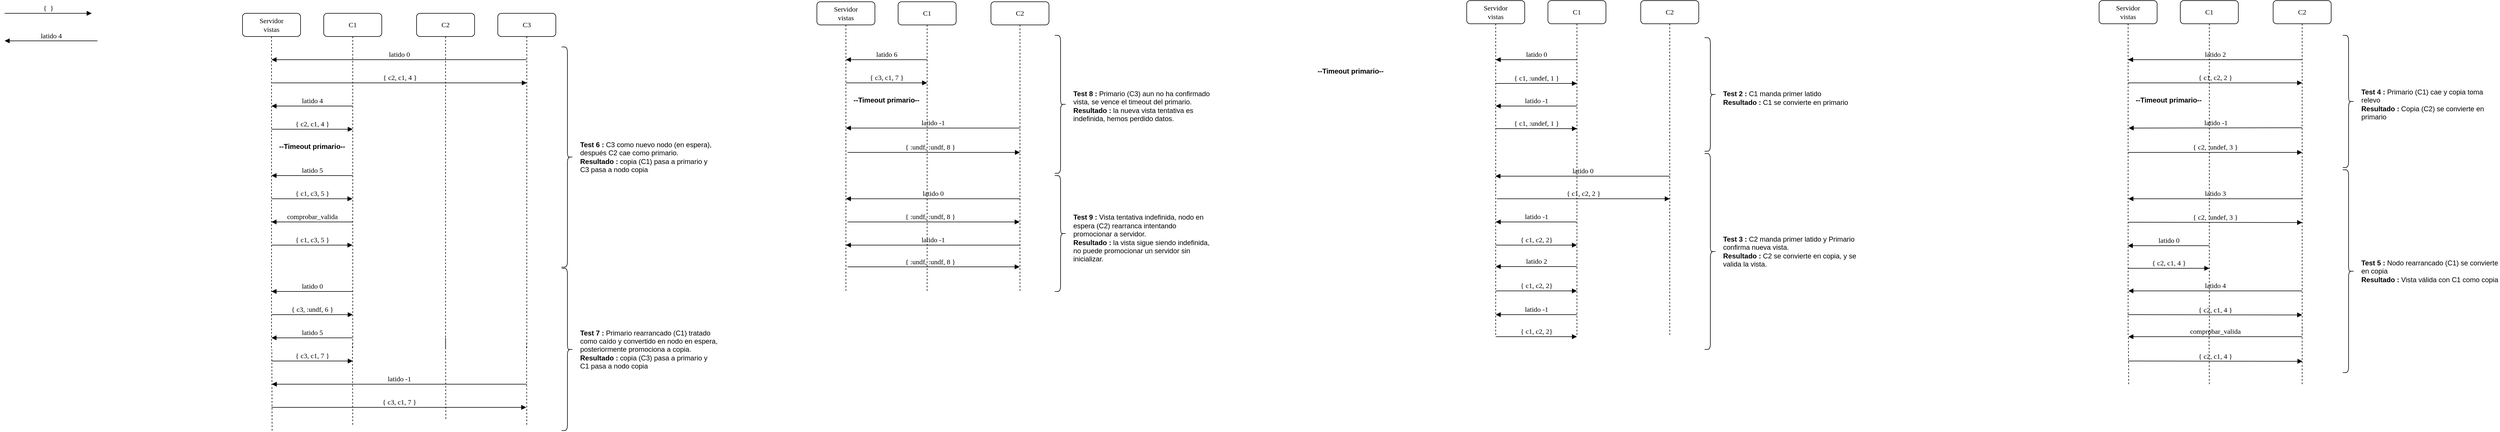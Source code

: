 <mxfile version="12.3.8" type="device" pages="1"><diagram name="Page-1" id="13e1069c-82ec-6db2-03f1-153e76fe0fe0"><mxGraphModel dx="2522" dy="713" grid="1" gridSize="10" guides="1" tooltips="1" connect="1" arrows="1" fold="1" page="1" pageScale="1" pageWidth="1100" pageHeight="850" background="#ffffff" math="0" shadow="0"><root><mxCell id="0"/><mxCell id="1" parent="0"/><mxCell id="7baba1c4bc27f4b0-2" value="C1" style="shape=umlLifeline;perimeter=lifelinePerimeter;whiteSpace=wrap;html=1;container=1;collapsible=0;recursiveResize=0;outlineConnect=0;rounded=1;shadow=0;comic=0;labelBackgroundColor=none;strokeWidth=1;fontFamily=Verdana;fontSize=12;align=center;" parent="1" vertex="1"><mxGeometry x="340" y="80" width="100" height="580" as="geometry"/></mxCell><mxCell id="7baba1c4bc27f4b0-3" value="C2" style="shape=umlLifeline;perimeter=lifelinePerimeter;whiteSpace=wrap;html=1;container=1;collapsible=0;recursiveResize=0;outlineConnect=0;rounded=1;shadow=0;comic=0;labelBackgroundColor=none;strokeWidth=1;fontFamily=Verdana;fontSize=12;align=center;" parent="1" vertex="1"><mxGeometry x="500" y="80" width="100" height="580" as="geometry"/></mxCell><mxCell id="7baba1c4bc27f4b0-4" value="C3" style="shape=umlLifeline;perimeter=lifelinePerimeter;whiteSpace=wrap;html=1;container=1;collapsible=0;recursiveResize=0;outlineConnect=0;rounded=1;shadow=0;comic=0;labelBackgroundColor=none;strokeWidth=1;fontFamily=Verdana;fontSize=12;align=center;" parent="1" vertex="1"><mxGeometry x="640" y="80" width="100" height="580" as="geometry"/></mxCell><mxCell id="7baba1c4bc27f4b0-8" value="Servidor &lt;br&gt;vistas" style="shape=umlLifeline;perimeter=lifelinePerimeter;whiteSpace=wrap;html=1;container=1;collapsible=0;recursiveResize=0;outlineConnect=0;rounded=1;shadow=0;comic=0;labelBackgroundColor=none;strokeWidth=1;fontFamily=Verdana;fontSize=12;align=center;" parent="1" vertex="1"><mxGeometry x="200" y="80" width="100" height="580" as="geometry"/></mxCell><mxCell id="7baba1c4bc27f4b0-11" value="{ c2, c1, 4 }" style="html=1;verticalAlign=bottom;endArrow=block;labelBackgroundColor=none;fontFamily=Verdana;fontSize=12;edgeStyle=elbowEdgeStyle;elbow=vertical;" parent="1" edge="1"><mxGeometry relative="1" as="geometry"><mxPoint x="251" y="200" as="sourcePoint"/><mxPoint x="690" y="200" as="targetPoint"/></mxGeometry></mxCell><mxCell id="7baba1c4bc27f4b0-14" value="{&amp;nbsp; }" style="html=1;verticalAlign=bottom;endArrow=block;entryX=0;entryY=0;labelBackgroundColor=none;fontFamily=Verdana;fontSize=12;edgeStyle=elbowEdgeStyle;elbow=vertical;" parent="1" edge="1"><mxGeometry relative="1" as="geometry"><mxPoint x="-210" y="80" as="sourcePoint"/><mxPoint x="-60" y="80" as="targetPoint"/></mxGeometry></mxCell><mxCell id="XO_aRqzi54VcB30amm5z-2" value="" style="shape=curlyBracket;whiteSpace=wrap;html=1;rounded=1;rotation=-180;" vertex="1" parent="1"><mxGeometry x="750" y="138" width="20" height="380" as="geometry"/></mxCell><mxCell id="XO_aRqzi54VcB30amm5z-3" value="latido 4" style="html=1;verticalAlign=bottom;endArrow=block;labelBackgroundColor=none;fontFamily=Verdana;fontSize=12;edgeStyle=elbowEdgeStyle;elbow=vertical;" edge="1" parent="1"><mxGeometry relative="1" as="geometry"><mxPoint x="-50" y="127.5" as="sourcePoint"/><mxPoint x="-210" y="127.5" as="targetPoint"/></mxGeometry></mxCell><mxCell id="XO_aRqzi54VcB30amm5z-4" value="latido 0" style="html=1;verticalAlign=bottom;endArrow=block;labelBackgroundColor=none;fontFamily=Verdana;fontSize=12;edgeStyle=elbowEdgeStyle;elbow=vertical;" edge="1" parent="1"><mxGeometry relative="1" as="geometry"><mxPoint x="689.5" y="160" as="sourcePoint"/><mxPoint x="250" y="160" as="targetPoint"/></mxGeometry></mxCell><mxCell id="XO_aRqzi54VcB30amm5z-5" value="latido 4" style="html=1;verticalAlign=bottom;endArrow=block;labelBackgroundColor=none;fontFamily=Verdana;fontSize=12;edgeStyle=elbowEdgeStyle;elbow=vertical;" edge="1" parent="1"><mxGeometry relative="1" as="geometry"><mxPoint x="390" y="240" as="sourcePoint"/><mxPoint x="250" y="240" as="targetPoint"/></mxGeometry></mxCell><mxCell id="XO_aRqzi54VcB30amm5z-6" value="{ c2, c1, 4 }" style="html=1;verticalAlign=bottom;endArrow=block;entryX=0.5;entryY=0.344;labelBackgroundColor=none;fontFamily=Verdana;fontSize=12;edgeStyle=elbowEdgeStyle;elbow=vertical;entryDx=0;entryDy=0;entryPerimeter=0;" edge="1" parent="1" target="7baba1c4bc27f4b0-2"><mxGeometry relative="1" as="geometry"><mxPoint x="250" y="280" as="sourcePoint"/><mxPoint x="375" y="279.5" as="targetPoint"/></mxGeometry></mxCell><mxCell id="XO_aRqzi54VcB30amm5z-8" value="--Timeout primario--" style="text;html=1;strokeColor=none;fillColor=none;align=center;verticalAlign=middle;whiteSpace=wrap;rounded=0;fontStyle=1" vertex="1" parent="1"><mxGeometry x="260" y="300" width="120" height="20" as="geometry"/></mxCell><mxCell id="XO_aRqzi54VcB30amm5z-9" value="latido 5" style="html=1;verticalAlign=bottom;endArrow=block;labelBackgroundColor=none;fontFamily=Verdana;fontSize=12;edgeStyle=elbowEdgeStyle;elbow=vertical;" edge="1" parent="1"><mxGeometry relative="1" as="geometry"><mxPoint x="390" y="360" as="sourcePoint"/><mxPoint x="250" y="360" as="targetPoint"/></mxGeometry></mxCell><mxCell id="XO_aRqzi54VcB30amm5z-10" value="{ c1, c3, 5 }" style="html=1;verticalAlign=bottom;endArrow=block;labelBackgroundColor=none;fontFamily=Verdana;fontSize=12;edgeStyle=elbowEdgeStyle;elbow=vertical;" edge="1" parent="1" target="7baba1c4bc27f4b0-2"><mxGeometry relative="1" as="geometry"><mxPoint x="250" y="400" as="sourcePoint"/><mxPoint x="360" y="400" as="targetPoint"/></mxGeometry></mxCell><mxCell id="XO_aRqzi54VcB30amm5z-11" value="comprobar_valida" style="html=1;verticalAlign=bottom;endArrow=block;labelBackgroundColor=none;fontFamily=Verdana;fontSize=12;edgeStyle=elbowEdgeStyle;elbow=vertical;" edge="1" parent="1" target="7baba1c4bc27f4b0-8"><mxGeometry relative="1" as="geometry"><mxPoint x="390" y="440" as="sourcePoint"/><mxPoint x="260" y="440" as="targetPoint"/></mxGeometry></mxCell><mxCell id="XO_aRqzi54VcB30amm5z-12" value="{ c1, c3, 5 }" style="html=1;verticalAlign=bottom;endArrow=block;labelBackgroundColor=none;fontFamily=Verdana;fontSize=12;edgeStyle=elbowEdgeStyle;elbow=vertical;" edge="1" parent="1" target="7baba1c4bc27f4b0-2"><mxGeometry relative="1" as="geometry"><mxPoint x="250" y="480" as="sourcePoint"/><mxPoint x="375" y="480" as="targetPoint"/></mxGeometry></mxCell><mxCell id="XO_aRqzi54VcB30amm5z-13" value="latido 0" style="html=1;verticalAlign=bottom;endArrow=block;labelBackgroundColor=none;fontFamily=Verdana;fontSize=12;edgeStyle=elbowEdgeStyle;elbow=vertical;" edge="1" parent="1" target="7baba1c4bc27f4b0-8"><mxGeometry relative="1" as="geometry"><mxPoint x="390" y="560" as="sourcePoint"/><mxPoint x="260" y="560" as="targetPoint"/></mxGeometry></mxCell><mxCell id="XO_aRqzi54VcB30amm5z-14" value="{ c3, :undf, 6 }" style="html=1;verticalAlign=bottom;endArrow=block;entryX=0.5;entryY=0.897;labelBackgroundColor=none;fontFamily=Verdana;fontSize=12;edgeStyle=elbowEdgeStyle;elbow=vertical;entryDx=0;entryDy=0;entryPerimeter=0;" edge="1" parent="1" target="7baba1c4bc27f4b0-2"><mxGeometry relative="1" as="geometry"><mxPoint x="250" y="600" as="sourcePoint"/><mxPoint x="375" y="600" as="targetPoint"/></mxGeometry></mxCell><mxCell id="XO_aRqzi54VcB30amm5z-15" value="latido 5" style="html=1;verticalAlign=bottom;endArrow=block;labelBackgroundColor=none;fontFamily=Verdana;fontSize=12;edgeStyle=elbowEdgeStyle;elbow=vertical;" edge="1" parent="1"><mxGeometry relative="1" as="geometry"><mxPoint x="390" y="640" as="sourcePoint"/><mxPoint x="250" y="640" as="targetPoint"/></mxGeometry></mxCell><mxCell id="XO_aRqzi54VcB30amm5z-16" value="{ c3, c1, 7 }" style="html=1;verticalAlign=bottom;endArrow=block;entryX=0.5;entryY=0.897;labelBackgroundColor=none;fontFamily=Verdana;fontSize=12;edgeStyle=elbowEdgeStyle;elbow=vertical;entryDx=0;entryDy=0;entryPerimeter=0;" edge="1" parent="1"><mxGeometry relative="1" as="geometry"><mxPoint x="250" y="680" as="sourcePoint"/><mxPoint x="390" y="680" as="targetPoint"/></mxGeometry></mxCell><mxCell id="XO_aRqzi54VcB30amm5z-17" value="" style="endArrow=none;dashed=1;html=1;" edge="1" parent="1"><mxGeometry width="50" height="50" relative="1" as="geometry"><mxPoint x="251" y="800" as="sourcePoint"/><mxPoint x="250.5" y="660" as="targetPoint"/></mxGeometry></mxCell><mxCell id="XO_aRqzi54VcB30amm5z-18" value="" style="endArrow=none;dashed=1;html=1;" edge="1" parent="1"><mxGeometry width="50" height="50" relative="1" as="geometry"><mxPoint x="390" y="790" as="sourcePoint"/><mxPoint x="389.5" y="650" as="targetPoint"/></mxGeometry></mxCell><mxCell id="XO_aRqzi54VcB30amm5z-19" value="" style="endArrow=none;dashed=1;html=1;" edge="1" parent="1"><mxGeometry width="50" height="50" relative="1" as="geometry"><mxPoint x="550.5" y="780" as="sourcePoint"/><mxPoint x="550" y="640" as="targetPoint"/></mxGeometry></mxCell><mxCell id="XO_aRqzi54VcB30amm5z-20" value="" style="endArrow=none;dashed=1;html=1;" edge="1" parent="1"><mxGeometry width="50" height="50" relative="1" as="geometry"><mxPoint x="690" y="790" as="sourcePoint"/><mxPoint x="689.5" y="650" as="targetPoint"/></mxGeometry></mxCell><mxCell id="XO_aRqzi54VcB30amm5z-21" value="latido -1" style="html=1;verticalAlign=bottom;endArrow=block;labelBackgroundColor=none;fontFamily=Verdana;fontSize=12;edgeStyle=elbowEdgeStyle;elbow=vertical;" edge="1" parent="1"><mxGeometry relative="1" as="geometry"><mxPoint x="690" y="720" as="sourcePoint"/><mxPoint x="250.5" y="720" as="targetPoint"/></mxGeometry></mxCell><mxCell id="XO_aRqzi54VcB30amm5z-22" value="{ c3, c1, 7 }" style="html=1;verticalAlign=bottom;endArrow=block;labelBackgroundColor=none;fontFamily=Verdana;fontSize=12;edgeStyle=elbowEdgeStyle;elbow=vertical;" edge="1" parent="1"><mxGeometry relative="1" as="geometry"><mxPoint x="250" y="760" as="sourcePoint"/><mxPoint x="689" y="760" as="targetPoint"/></mxGeometry></mxCell><mxCell id="XO_aRqzi54VcB30amm5z-23" value="" style="shape=curlyBracket;whiteSpace=wrap;html=1;rounded=1;rotation=-180;" vertex="1" parent="1"><mxGeometry x="750" y="520" width="20" height="280" as="geometry"/></mxCell><mxCell id="XO_aRqzi54VcB30amm5z-24" value="&lt;div&gt;&lt;b&gt;Test 6 :&lt;/b&gt; C3 como nuevo nodo (en espera), después C2 cae como primario.&lt;/div&gt;&lt;div&gt;&lt;b&gt;Resultado :&lt;/b&gt; copia (C1) pasa a primario y C3 pasa a nodo copia&lt;/div&gt;" style="text;html=1;strokeColor=none;fillColor=none;align=left;verticalAlign=middle;whiteSpace=wrap;rounded=0;" vertex="1" parent="1"><mxGeometry x="780" y="278" width="240" height="100" as="geometry"/></mxCell><mxCell id="XO_aRqzi54VcB30amm5z-25" value="&lt;div&gt;&lt;b&gt;Test 7 : &lt;/b&gt;Primario rearrancado (C1) tratado como caído y convertido en nodo en espera, posteriormente promociona a copia.&lt;/div&gt;&lt;div&gt;&lt;b&gt;Resultado :&lt;/b&gt;&amp;nbsp;copia (C3) pasa a primario y C1 pasa a nodo copia&lt;br&gt;&lt;/div&gt;" style="text;html=1;strokeColor=none;fillColor=none;align=left;verticalAlign=middle;whiteSpace=wrap;rounded=0;" vertex="1" parent="1"><mxGeometry x="780" y="610" width="240" height="100" as="geometry"/></mxCell><mxCell id="XO_aRqzi54VcB30amm5z-26" value="C1" style="shape=umlLifeline;perimeter=lifelinePerimeter;whiteSpace=wrap;html=1;container=1;collapsible=0;recursiveResize=0;outlineConnect=0;rounded=1;shadow=0;comic=0;labelBackgroundColor=none;strokeWidth=1;fontFamily=Verdana;fontSize=12;align=center;" vertex="1" parent="1"><mxGeometry x="1330" y="60" width="100" height="500" as="geometry"/></mxCell><mxCell id="XO_aRqzi54VcB30amm5z-27" value="C2" style="shape=umlLifeline;perimeter=lifelinePerimeter;whiteSpace=wrap;html=1;container=1;collapsible=0;recursiveResize=0;outlineConnect=0;rounded=1;shadow=0;comic=0;labelBackgroundColor=none;strokeWidth=1;fontFamily=Verdana;fontSize=12;align=center;" vertex="1" parent="1"><mxGeometry x="1490" y="60" width="100" height="500" as="geometry"/></mxCell><mxCell id="XO_aRqzi54VcB30amm5z-29" value="Servidor &lt;br&gt;vistas" style="shape=umlLifeline;perimeter=lifelinePerimeter;whiteSpace=wrap;html=1;container=1;collapsible=0;recursiveResize=0;outlineConnect=0;rounded=1;shadow=0;comic=0;labelBackgroundColor=none;strokeWidth=1;fontFamily=Verdana;fontSize=12;align=center;" vertex="1" parent="1"><mxGeometry x="1190" y="60" width="100" height="500" as="geometry"/></mxCell><mxCell id="XO_aRqzi54VcB30amm5z-31" value="" style="shape=curlyBracket;whiteSpace=wrap;html=1;rounded=1;rotation=-180;" vertex="1" parent="1"><mxGeometry x="1600" y="118" width="20" height="238" as="geometry"/></mxCell><mxCell id="XO_aRqzi54VcB30amm5z-33" value="latido 6" style="html=1;verticalAlign=bottom;endArrow=block;labelBackgroundColor=none;fontFamily=Verdana;fontSize=12;edgeStyle=elbowEdgeStyle;elbow=vertical;" edge="1" parent="1"><mxGeometry relative="1" as="geometry"><mxPoint x="1380" y="160" as="sourcePoint"/><mxPoint x="1240" y="160" as="targetPoint"/></mxGeometry></mxCell><mxCell id="XO_aRqzi54VcB30amm5z-35" value="--Timeout primario--" style="text;html=1;strokeColor=none;fillColor=none;align=center;verticalAlign=middle;whiteSpace=wrap;rounded=0;fontStyle=1" vertex="1" parent="1"><mxGeometry x="1250" y="220" width="120" height="20" as="geometry"/></mxCell><mxCell id="XO_aRqzi54VcB30amm5z-36" value="latido -1" style="html=1;verticalAlign=bottom;endArrow=block;labelBackgroundColor=none;fontFamily=Verdana;fontSize=12;edgeStyle=elbowEdgeStyle;elbow=vertical;comic=0;shadow=0;" edge="1" parent="1" target="XO_aRqzi54VcB30amm5z-29"><mxGeometry relative="1" as="geometry"><mxPoint x="1540" y="278" as="sourcePoint"/><mxPoint x="1320" y="277.5" as="targetPoint"/></mxGeometry></mxCell><mxCell id="XO_aRqzi54VcB30amm5z-41" value="{ :undf, :undf, 8 }" style="html=1;verticalAlign=bottom;endArrow=block;labelBackgroundColor=none;fontFamily=Verdana;fontSize=12;edgeStyle=elbowEdgeStyle;elbow=vertical;" edge="1" parent="1"><mxGeometry relative="1" as="geometry"><mxPoint x="1250" y="320" as="sourcePoint"/><mxPoint x="1540" y="320" as="targetPoint"/><Array as="points"><mxPoint x="1240" y="320"/></Array></mxGeometry></mxCell><mxCell id="XO_aRqzi54VcB30amm5z-43" value="{ c3, c1, 7 }" style="html=1;verticalAlign=bottom;endArrow=block;entryX=0.5;entryY=0.897;labelBackgroundColor=none;fontFamily=Verdana;fontSize=12;edgeStyle=elbowEdgeStyle;elbow=vertical;entryDx=0;entryDy=0;entryPerimeter=0;" edge="1" parent="1"><mxGeometry relative="1" as="geometry"><mxPoint x="1240" y="200" as="sourcePoint"/><mxPoint x="1380" y="200" as="targetPoint"/></mxGeometry></mxCell><mxCell id="XO_aRqzi54VcB30amm5z-50" value="" style="shape=curlyBracket;whiteSpace=wrap;html=1;rounded=1;rotation=-180;" vertex="1" parent="1"><mxGeometry x="1600" y="360" width="20" height="200" as="geometry"/></mxCell><mxCell id="XO_aRqzi54VcB30amm5z-51" value="&lt;div&gt;&lt;b&gt;Test 8 :&lt;/b&gt;&amp;nbsp;Primario (C3) aun no ha confirmado vista, se vence el timeout del primario.&lt;/div&gt;&lt;div&gt;&lt;b&gt;Resultado :&lt;/b&gt; la nueva vista tentativa es indefinida, hemos perdido datos.&lt;/div&gt;" style="text;html=1;strokeColor=none;fillColor=none;align=left;verticalAlign=middle;whiteSpace=wrap;rounded=0;" vertex="1" parent="1"><mxGeometry x="1630" y="190" width="240" height="100" as="geometry"/></mxCell><mxCell id="XO_aRqzi54VcB30amm5z-52" value="&lt;div&gt;&lt;b&gt;Test 9 : &lt;/b&gt;Vista tentativa indefinida, nodo en espera (C2) rearranca intentando promocionar a servidor.&lt;/div&gt;&lt;div&gt;&lt;b&gt;Resultado :&lt;/b&gt;&amp;nbsp;la vista sigue siendo indefinida, no puede promocionar un servidor sin inicializar.&lt;br&gt;&lt;/div&gt;" style="text;html=1;strokeColor=none;fillColor=none;align=left;verticalAlign=middle;whiteSpace=wrap;rounded=0;" vertex="1" parent="1"><mxGeometry x="1630" y="418" width="240" height="100" as="geometry"/></mxCell><mxCell id="XO_aRqzi54VcB30amm5z-53" value="latido 0" style="html=1;verticalAlign=bottom;endArrow=block;labelBackgroundColor=none;fontFamily=Verdana;fontSize=12;edgeStyle=elbowEdgeStyle;elbow=vertical;exitX=0.5;exitY=0.376;exitDx=0;exitDy=0;exitPerimeter=0;comic=0;shadow=0;" edge="1" parent="1"><mxGeometry relative="1" as="geometry"><mxPoint x="1540.5" y="400" as="sourcePoint"/><mxPoint x="1240" y="400" as="targetPoint"/></mxGeometry></mxCell><mxCell id="XO_aRqzi54VcB30amm5z-56" value="latido -1" style="html=1;verticalAlign=bottom;endArrow=block;labelBackgroundColor=none;fontFamily=Verdana;fontSize=12;edgeStyle=elbowEdgeStyle;elbow=vertical;exitX=0.5;exitY=0.376;exitDx=0;exitDy=0;exitPerimeter=0;comic=0;shadow=0;" edge="1" parent="1"><mxGeometry relative="1" as="geometry"><mxPoint x="1540.5" y="480" as="sourcePoint"/><mxPoint x="1240" y="480" as="targetPoint"/></mxGeometry></mxCell><mxCell id="XO_aRqzi54VcB30amm5z-57" value="{ :undf, :undf, 8 }" style="html=1;verticalAlign=bottom;endArrow=block;labelBackgroundColor=none;fontFamily=Verdana;fontSize=12;edgeStyle=elbowEdgeStyle;elbow=vertical;" edge="1" parent="1"><mxGeometry relative="1" as="geometry"><mxPoint x="1250" y="440" as="sourcePoint"/><mxPoint x="1539.5" y="440" as="targetPoint"/><Array as="points"><mxPoint x="1240" y="440"/></Array></mxGeometry></mxCell><mxCell id="XO_aRqzi54VcB30amm5z-58" value="{ :undf, :undf, 8 }" style="html=1;verticalAlign=bottom;endArrow=block;labelBackgroundColor=none;fontFamily=Verdana;fontSize=12;edgeStyle=elbowEdgeStyle;elbow=vertical;" edge="1" parent="1"><mxGeometry relative="1" as="geometry"><mxPoint x="1250" y="517.5" as="sourcePoint"/><mxPoint x="1539.5" y="517.5" as="targetPoint"/><Array as="points"><mxPoint x="1240" y="517.5"/></Array></mxGeometry></mxCell><mxCell id="XO_aRqzi54VcB30amm5z-59" value="C1" style="shape=umlLifeline;perimeter=lifelinePerimeter;whiteSpace=wrap;html=1;container=1;collapsible=0;recursiveResize=0;outlineConnect=0;rounded=1;shadow=0;comic=0;labelBackgroundColor=none;strokeWidth=1;fontFamily=Verdana;fontSize=12;align=center;" vertex="1" parent="1"><mxGeometry x="2450" y="58" width="100" height="580" as="geometry"/></mxCell><mxCell id="XO_aRqzi54VcB30amm5z-60" value="C2" style="shape=umlLifeline;perimeter=lifelinePerimeter;whiteSpace=wrap;html=1;container=1;collapsible=0;recursiveResize=0;outlineConnect=0;rounded=1;shadow=0;comic=0;labelBackgroundColor=none;strokeWidth=1;fontFamily=Verdana;fontSize=12;align=center;" vertex="1" parent="1"><mxGeometry x="2610" y="58" width="100" height="580" as="geometry"/></mxCell><mxCell id="XO_aRqzi54VcB30amm5z-62" value="Servidor &lt;br&gt;vistas" style="shape=umlLifeline;perimeter=lifelinePerimeter;whiteSpace=wrap;html=1;container=1;collapsible=0;recursiveResize=0;outlineConnect=0;rounded=1;shadow=0;comic=0;labelBackgroundColor=none;strokeWidth=1;fontFamily=Verdana;fontSize=12;align=center;" vertex="1" parent="1"><mxGeometry x="2310" y="58" width="100" height="580" as="geometry"/></mxCell><mxCell id="XO_aRqzi54VcB30amm5z-64" value="" style="shape=curlyBracket;whiteSpace=wrap;html=1;rounded=1;rotation=-180;" vertex="1" parent="1"><mxGeometry x="2720" y="122" width="20" height="196" as="geometry"/></mxCell><mxCell id="XO_aRqzi54VcB30amm5z-66" value="latido 0" style="html=1;verticalAlign=bottom;endArrow=block;labelBackgroundColor=none;fontFamily=Verdana;fontSize=12;edgeStyle=elbowEdgeStyle;elbow=vertical;" edge="1" parent="1"><mxGeometry relative="1" as="geometry"><mxPoint x="2500" y="160" as="sourcePoint"/><mxPoint x="2360" y="160" as="targetPoint"/></mxGeometry></mxCell><mxCell id="XO_aRqzi54VcB30amm5z-67" value="{ c1, :undef, 1 }" style="html=1;verticalAlign=bottom;endArrow=block;entryX=0.5;entryY=0.344;labelBackgroundColor=none;fontFamily=Verdana;fontSize=12;edgeStyle=elbowEdgeStyle;elbow=vertical;entryDx=0;entryDy=0;entryPerimeter=0;" edge="1" parent="1"><mxGeometry relative="1" as="geometry"><mxPoint x="2360" y="201" as="sourcePoint"/><mxPoint x="2500" y="201" as="targetPoint"/></mxGeometry></mxCell><mxCell id="XO_aRqzi54VcB30amm5z-68" value="--Timeout primario--" style="text;html=1;strokeColor=none;fillColor=none;align=center;verticalAlign=middle;whiteSpace=wrap;rounded=0;fontStyle=1" vertex="1" parent="1"><mxGeometry x="2050" y="170" width="120" height="20" as="geometry"/></mxCell><mxCell id="XO_aRqzi54VcB30amm5z-69" value="latido -1" style="html=1;verticalAlign=bottom;endArrow=block;labelBackgroundColor=none;fontFamily=Verdana;fontSize=12;edgeStyle=elbowEdgeStyle;elbow=vertical;" edge="1" parent="1"><mxGeometry relative="1" as="geometry"><mxPoint x="2500" y="240" as="sourcePoint"/><mxPoint x="2360" y="240" as="targetPoint"/></mxGeometry></mxCell><mxCell id="XO_aRqzi54VcB30amm5z-70" value="{ c1, :undef, 1 }" style="html=1;verticalAlign=bottom;endArrow=block;labelBackgroundColor=none;fontFamily=Verdana;fontSize=12;edgeStyle=elbowEdgeStyle;elbow=vertical;" edge="1" parent="1"><mxGeometry relative="1" as="geometry"><mxPoint x="2359.5" y="279" as="sourcePoint"/><mxPoint x="2500" y="279" as="targetPoint"/><Array as="points"><mxPoint x="2480" y="279"/><mxPoint x="2470" y="289"/><mxPoint x="2460" y="289"/></Array></mxGeometry></mxCell><mxCell id="XO_aRqzi54VcB30amm5z-72" value="{ c1, c2, 2 }" style="html=1;verticalAlign=bottom;endArrow=block;labelBackgroundColor=none;fontFamily=Verdana;fontSize=12;edgeStyle=elbowEdgeStyle;elbow=vertical;entryX=0.5;entryY=0.59;entryDx=0;entryDy=0;entryPerimeter=0;" edge="1" parent="1" target="XO_aRqzi54VcB30amm5z-60"><mxGeometry relative="1" as="geometry"><mxPoint x="2362" y="400" as="sourcePoint"/><mxPoint x="2500" y="400" as="targetPoint"/><Array as="points"/></mxGeometry></mxCell><mxCell id="XO_aRqzi54VcB30amm5z-75" value="latido -1" style="html=1;verticalAlign=bottom;endArrow=block;labelBackgroundColor=none;fontFamily=Verdana;fontSize=12;edgeStyle=elbowEdgeStyle;elbow=vertical;" edge="1" parent="1"><mxGeometry relative="1" as="geometry"><mxPoint x="2500" y="440" as="sourcePoint"/><mxPoint x="2360" y="440" as="targetPoint"/></mxGeometry></mxCell><mxCell id="XO_aRqzi54VcB30amm5z-81" value="latido 0" style="html=1;verticalAlign=bottom;endArrow=block;labelBackgroundColor=none;fontFamily=Verdana;fontSize=12;edgeStyle=elbowEdgeStyle;elbow=vertical;" edge="1" parent="1"><mxGeometry relative="1" as="geometry"><mxPoint x="2660" y="361" as="sourcePoint"/><mxPoint x="2359.5" y="361" as="targetPoint"/><Array as="points"/></mxGeometry></mxCell><mxCell id="XO_aRqzi54VcB30amm5z-83" value="" style="shape=curlyBracket;whiteSpace=wrap;html=1;rounded=1;rotation=-180;" vertex="1" parent="1"><mxGeometry x="2720" y="322" width="20" height="338" as="geometry"/></mxCell><mxCell id="XO_aRqzi54VcB30amm5z-84" value="&lt;div&gt;&lt;b&gt;Test 2 :&lt;/b&gt;&amp;nbsp;C1 manda primer latido&lt;/div&gt;&lt;div&gt;&lt;b&gt;Resultado :&lt;/b&gt;&amp;nbsp;C1 se convierte en primario&lt;/div&gt;" style="text;html=1;strokeColor=none;fillColor=none;align=left;verticalAlign=middle;whiteSpace=wrap;rounded=0;" vertex="1" parent="1"><mxGeometry x="2750" y="176" width="240" height="100" as="geometry"/></mxCell><mxCell id="XO_aRqzi54VcB30amm5z-86" value="C1" style="shape=umlLifeline;perimeter=lifelinePerimeter;whiteSpace=wrap;html=1;container=1;collapsible=0;recursiveResize=0;outlineConnect=0;rounded=1;shadow=0;comic=0;labelBackgroundColor=none;strokeWidth=1;fontFamily=Verdana;fontSize=12;align=center;" vertex="1" parent="1"><mxGeometry x="3540" y="58" width="100" height="580" as="geometry"/></mxCell><mxCell id="XO_aRqzi54VcB30amm5z-87" value="C2" style="shape=umlLifeline;perimeter=lifelinePerimeter;whiteSpace=wrap;html=1;container=1;collapsible=0;recursiveResize=0;outlineConnect=0;rounded=1;shadow=0;comic=0;labelBackgroundColor=none;strokeWidth=1;fontFamily=Verdana;fontSize=12;align=center;" vertex="1" parent="1"><mxGeometry x="3700" y="58" width="100" height="580" as="geometry"/></mxCell><mxCell id="XO_aRqzi54VcB30amm5z-89" value="Servidor &lt;br&gt;vistas" style="shape=umlLifeline;perimeter=lifelinePerimeter;whiteSpace=wrap;html=1;container=1;collapsible=0;recursiveResize=0;outlineConnect=0;rounded=1;shadow=0;comic=0;labelBackgroundColor=none;strokeWidth=1;fontFamily=Verdana;fontSize=12;align=center;" vertex="1" parent="1"><mxGeometry x="3400" y="58" width="100" height="580" as="geometry"/></mxCell><mxCell id="XO_aRqzi54VcB30amm5z-90" value="" style="shape=curlyBracket;whiteSpace=wrap;html=1;rounded=1;rotation=-180;" vertex="1" parent="1"><mxGeometry x="3820" y="118" width="20" height="228" as="geometry"/></mxCell><mxCell id="XO_aRqzi54VcB30amm5z-91" value="latido 2" style="html=1;verticalAlign=bottom;endArrow=block;labelBackgroundColor=none;fontFamily=Verdana;fontSize=12;edgeStyle=elbowEdgeStyle;elbow=vertical;" edge="1" parent="1" source="XO_aRqzi54VcB30amm5z-87"><mxGeometry relative="1" as="geometry"><mxPoint x="3590" y="160" as="sourcePoint"/><mxPoint x="3450" y="160" as="targetPoint"/></mxGeometry></mxCell><mxCell id="XO_aRqzi54VcB30amm5z-92" value="{ c1, c2, 2 }" style="html=1;verticalAlign=bottom;endArrow=block;labelBackgroundColor=none;fontFamily=Verdana;fontSize=12;edgeStyle=elbowEdgeStyle;elbow=vertical;" edge="1" parent="1" source="XO_aRqzi54VcB30amm5z-89"><mxGeometry relative="1" as="geometry"><mxPoint x="3460" y="200" as="sourcePoint"/><mxPoint x="3750" y="200" as="targetPoint"/></mxGeometry></mxCell><mxCell id="XO_aRqzi54VcB30amm5z-93" value="--Timeout primario--" style="text;html=1;strokeColor=none;fillColor=none;align=center;verticalAlign=middle;whiteSpace=wrap;rounded=0;fontStyle=1" vertex="1" parent="1"><mxGeometry x="3460" y="220" width="120" height="20" as="geometry"/></mxCell><mxCell id="XO_aRqzi54VcB30amm5z-98" value="latido 0" style="html=1;verticalAlign=bottom;endArrow=block;labelBackgroundColor=none;fontFamily=Verdana;fontSize=12;edgeStyle=elbowEdgeStyle;elbow=vertical;" edge="1" parent="1"><mxGeometry relative="1" as="geometry"><mxPoint x="3590" y="481" as="sourcePoint"/><mxPoint x="3449.5" y="481" as="targetPoint"/></mxGeometry></mxCell><mxCell id="XO_aRqzi54VcB30amm5z-99" value="{ c2, c1, 4 }" style="html=1;verticalAlign=bottom;endArrow=block;entryX=0.5;entryY=0.897;labelBackgroundColor=none;fontFamily=Verdana;fontSize=12;edgeStyle=elbowEdgeStyle;elbow=vertical;entryDx=0;entryDy=0;entryPerimeter=0;" edge="1" parent="1"><mxGeometry relative="1" as="geometry"><mxPoint x="3450" y="520" as="sourcePoint"/><mxPoint x="3590" y="520" as="targetPoint"/></mxGeometry></mxCell><mxCell id="XO_aRqzi54VcB30amm5z-102" value="" style="endArrow=none;dashed=1;html=1;" edge="1" parent="1"><mxGeometry width="50" height="50" relative="1" as="geometry"><mxPoint x="3451" y="720" as="sourcePoint"/><mxPoint x="3450.5" y="638" as="targetPoint"/></mxGeometry></mxCell><mxCell id="XO_aRqzi54VcB30amm5z-103" value="" style="endArrow=none;dashed=1;html=1;" edge="1" parent="1"><mxGeometry width="50" height="50" relative="1" as="geometry"><mxPoint x="3590" y="720" as="sourcePoint"/><mxPoint x="3589.5" y="628" as="targetPoint"/></mxGeometry></mxCell><mxCell id="XO_aRqzi54VcB30amm5z-104" value="" style="endArrow=none;dashed=1;html=1;" edge="1" parent="1"><mxGeometry width="50" height="50" relative="1" as="geometry"><mxPoint x="3750" y="720" as="sourcePoint"/><mxPoint x="3750" y="618" as="targetPoint"/></mxGeometry></mxCell><mxCell id="XO_aRqzi54VcB30amm5z-108" value="" style="shape=curlyBracket;whiteSpace=wrap;html=1;rounded=1;rotation=-180;" vertex="1" parent="1"><mxGeometry x="3820" y="350" width="20" height="350" as="geometry"/></mxCell><mxCell id="XO_aRqzi54VcB30amm5z-109" value="&lt;div&gt;&lt;b&gt;Test 4 :&lt;/b&gt; Primario (C1) cae y copia toma relevo&lt;/div&gt;&lt;div&gt;&lt;b&gt;Resultado :&lt;/b&gt; Copia (C2) se convierte en primario&lt;/div&gt;" style="text;html=1;strokeColor=none;fillColor=none;align=left;verticalAlign=middle;whiteSpace=wrap;rounded=0;" vertex="1" parent="1"><mxGeometry x="3850" y="187" width="240" height="100" as="geometry"/></mxCell><mxCell id="XO_aRqzi54VcB30amm5z-110" value="&lt;div&gt;&lt;b&gt;Test 5 : &lt;/b&gt;Nodo rearrancado (C1) se convierte en copia&lt;/div&gt;&lt;div&gt;&lt;b&gt;Resultado :&lt;/b&gt;&amp;nbsp;Vista válida con C1 como copia&lt;br&gt;&lt;/div&gt;" style="text;html=1;strokeColor=none;fillColor=none;align=left;verticalAlign=middle;whiteSpace=wrap;rounded=0;" vertex="1" parent="1"><mxGeometry x="3850" y="475" width="240" height="100" as="geometry"/></mxCell><mxCell id="XO_aRqzi54VcB30amm5z-111" value="{ c1, c2, 2}" style="html=1;verticalAlign=bottom;endArrow=block;entryX=0.5;entryY=0.897;labelBackgroundColor=none;fontFamily=Verdana;fontSize=12;edgeStyle=elbowEdgeStyle;elbow=vertical;entryDx=0;entryDy=0;entryPerimeter=0;" edge="1" parent="1"><mxGeometry relative="1" as="geometry"><mxPoint x="2360" y="480" as="sourcePoint"/><mxPoint x="2500" y="480" as="targetPoint"/></mxGeometry></mxCell><mxCell id="XO_aRqzi54VcB30amm5z-112" value="latido 2" style="html=1;verticalAlign=bottom;endArrow=block;labelBackgroundColor=none;fontFamily=Verdana;fontSize=12;edgeStyle=elbowEdgeStyle;elbow=vertical;" edge="1" parent="1"><mxGeometry relative="1" as="geometry"><mxPoint x="2500" y="517" as="sourcePoint"/><mxPoint x="2360" y="517" as="targetPoint"/></mxGeometry></mxCell><mxCell id="XO_aRqzi54VcB30amm5z-113" value="{ c1, c2, 2}" style="html=1;verticalAlign=bottom;endArrow=block;entryX=0.5;entryY=0.897;labelBackgroundColor=none;fontFamily=Verdana;fontSize=12;edgeStyle=elbowEdgeStyle;elbow=vertical;entryDx=0;entryDy=0;entryPerimeter=0;" edge="1" parent="1"><mxGeometry relative="1" as="geometry"><mxPoint x="2360" y="559" as="sourcePoint"/><mxPoint x="2500" y="559" as="targetPoint"/></mxGeometry></mxCell><mxCell id="XO_aRqzi54VcB30amm5z-114" value="latido -1" style="html=1;verticalAlign=bottom;endArrow=block;labelBackgroundColor=none;fontFamily=Verdana;fontSize=12;edgeStyle=elbowEdgeStyle;elbow=vertical;" edge="1" parent="1"><mxGeometry relative="1" as="geometry"><mxPoint x="2500" y="600" as="sourcePoint"/><mxPoint x="2360" y="600" as="targetPoint"/></mxGeometry></mxCell><mxCell id="XO_aRqzi54VcB30amm5z-115" value="{ c1, c2, 2}" style="html=1;verticalAlign=bottom;endArrow=block;entryX=0.5;entryY=0.897;labelBackgroundColor=none;fontFamily=Verdana;fontSize=12;edgeStyle=elbowEdgeStyle;elbow=vertical;entryDx=0;entryDy=0;entryPerimeter=0;" edge="1" parent="1"><mxGeometry relative="1" as="geometry"><mxPoint x="2360" y="638" as="sourcePoint"/><mxPoint x="2500" y="638" as="targetPoint"/></mxGeometry></mxCell><mxCell id="XO_aRqzi54VcB30amm5z-116" value="&lt;div&gt;&lt;b&gt;Test 3 :&lt;/b&gt;&amp;nbsp;C2 manda primer latido y Primario confirma nueva vista.&lt;/div&gt;&lt;div&gt;&lt;b&gt;Resultado :&lt;/b&gt;&amp;nbsp;C2 se convierte en copia, y se valida la vista.&amp;nbsp;&lt;/div&gt;" style="text;html=1;strokeColor=none;fillColor=none;align=left;verticalAlign=middle;whiteSpace=wrap;rounded=0;" vertex="1" parent="1"><mxGeometry x="2750" y="441" width="240" height="100" as="geometry"/></mxCell><mxCell id="XO_aRqzi54VcB30amm5z-117" value="latido -1" style="html=1;verticalAlign=bottom;endArrow=block;labelBackgroundColor=none;fontFamily=Verdana;fontSize=12;edgeStyle=elbowEdgeStyle;elbow=vertical;" edge="1" parent="1"><mxGeometry relative="1" as="geometry"><mxPoint x="3750" y="277.5" as="sourcePoint"/><mxPoint x="3451" y="278" as="targetPoint"/></mxGeometry></mxCell><mxCell id="XO_aRqzi54VcB30amm5z-118" value="{ c2, :undef, 3 }" style="html=1;verticalAlign=bottom;endArrow=block;labelBackgroundColor=none;fontFamily=Verdana;fontSize=12;edgeStyle=elbowEdgeStyle;elbow=vertical;" edge="1" parent="1" source="XO_aRqzi54VcB30amm5z-89"><mxGeometry relative="1" as="geometry"><mxPoint x="3477" y="319.5" as="sourcePoint"/><mxPoint x="3750" y="320" as="targetPoint"/><Array as="points"/></mxGeometry></mxCell><mxCell id="XO_aRqzi54VcB30amm5z-119" value="latido 3" style="html=1;verticalAlign=bottom;endArrow=block;labelBackgroundColor=none;fontFamily=Verdana;fontSize=12;edgeStyle=elbowEdgeStyle;elbow=vertical;" edge="1" parent="1"><mxGeometry relative="1" as="geometry"><mxPoint x="3750" y="400" as="sourcePoint"/><mxPoint x="3450.5" y="400" as="targetPoint"/></mxGeometry></mxCell><mxCell id="XO_aRqzi54VcB30amm5z-120" value="{ c2, :undef, 3 }" style="html=1;verticalAlign=bottom;endArrow=block;labelBackgroundColor=none;fontFamily=Verdana;fontSize=12;edgeStyle=elbowEdgeStyle;elbow=vertical;" edge="1" parent="1"><mxGeometry relative="1" as="geometry"><mxPoint x="3449.5" y="440.5" as="sourcePoint"/><mxPoint x="3750" y="441" as="targetPoint"/><Array as="points"/></mxGeometry></mxCell><mxCell id="XO_aRqzi54VcB30amm5z-121" value="latido 4" style="html=1;verticalAlign=bottom;endArrow=block;labelBackgroundColor=none;fontFamily=Verdana;fontSize=12;edgeStyle=elbowEdgeStyle;elbow=vertical;" edge="1" parent="1"><mxGeometry relative="1" as="geometry"><mxPoint x="3750" y="559" as="sourcePoint"/><mxPoint x="3450.5" y="559" as="targetPoint"/></mxGeometry></mxCell><mxCell id="XO_aRqzi54VcB30amm5z-122" value="{ c2, c1, 4 }" style="html=1;verticalAlign=bottom;endArrow=block;labelBackgroundColor=none;fontFamily=Verdana;fontSize=12;edgeStyle=elbowEdgeStyle;elbow=vertical;" edge="1" parent="1"><mxGeometry relative="1" as="geometry"><mxPoint x="3449.5" y="600" as="sourcePoint"/><mxPoint x="3750" y="600.5" as="targetPoint"/><Array as="points"/></mxGeometry></mxCell><mxCell id="XO_aRqzi54VcB30amm5z-123" value="comprobar_valida" style="html=1;verticalAlign=bottom;endArrow=block;labelBackgroundColor=none;fontFamily=Verdana;fontSize=12;edgeStyle=elbowEdgeStyle;elbow=vertical;" edge="1" parent="1"><mxGeometry relative="1" as="geometry"><mxPoint x="3750" y="638" as="sourcePoint"/><mxPoint x="3450.5" y="638" as="targetPoint"/></mxGeometry></mxCell><mxCell id="XO_aRqzi54VcB30amm5z-124" value="{ c2, c1, 4 }" style="html=1;verticalAlign=bottom;endArrow=block;labelBackgroundColor=none;fontFamily=Verdana;fontSize=12;edgeStyle=elbowEdgeStyle;elbow=vertical;" edge="1" parent="1"><mxGeometry relative="1" as="geometry"><mxPoint x="3450" y="680" as="sourcePoint"/><mxPoint x="3750.5" y="680.5" as="targetPoint"/><Array as="points"/></mxGeometry></mxCell></root></mxGraphModel></diagram></mxfile>